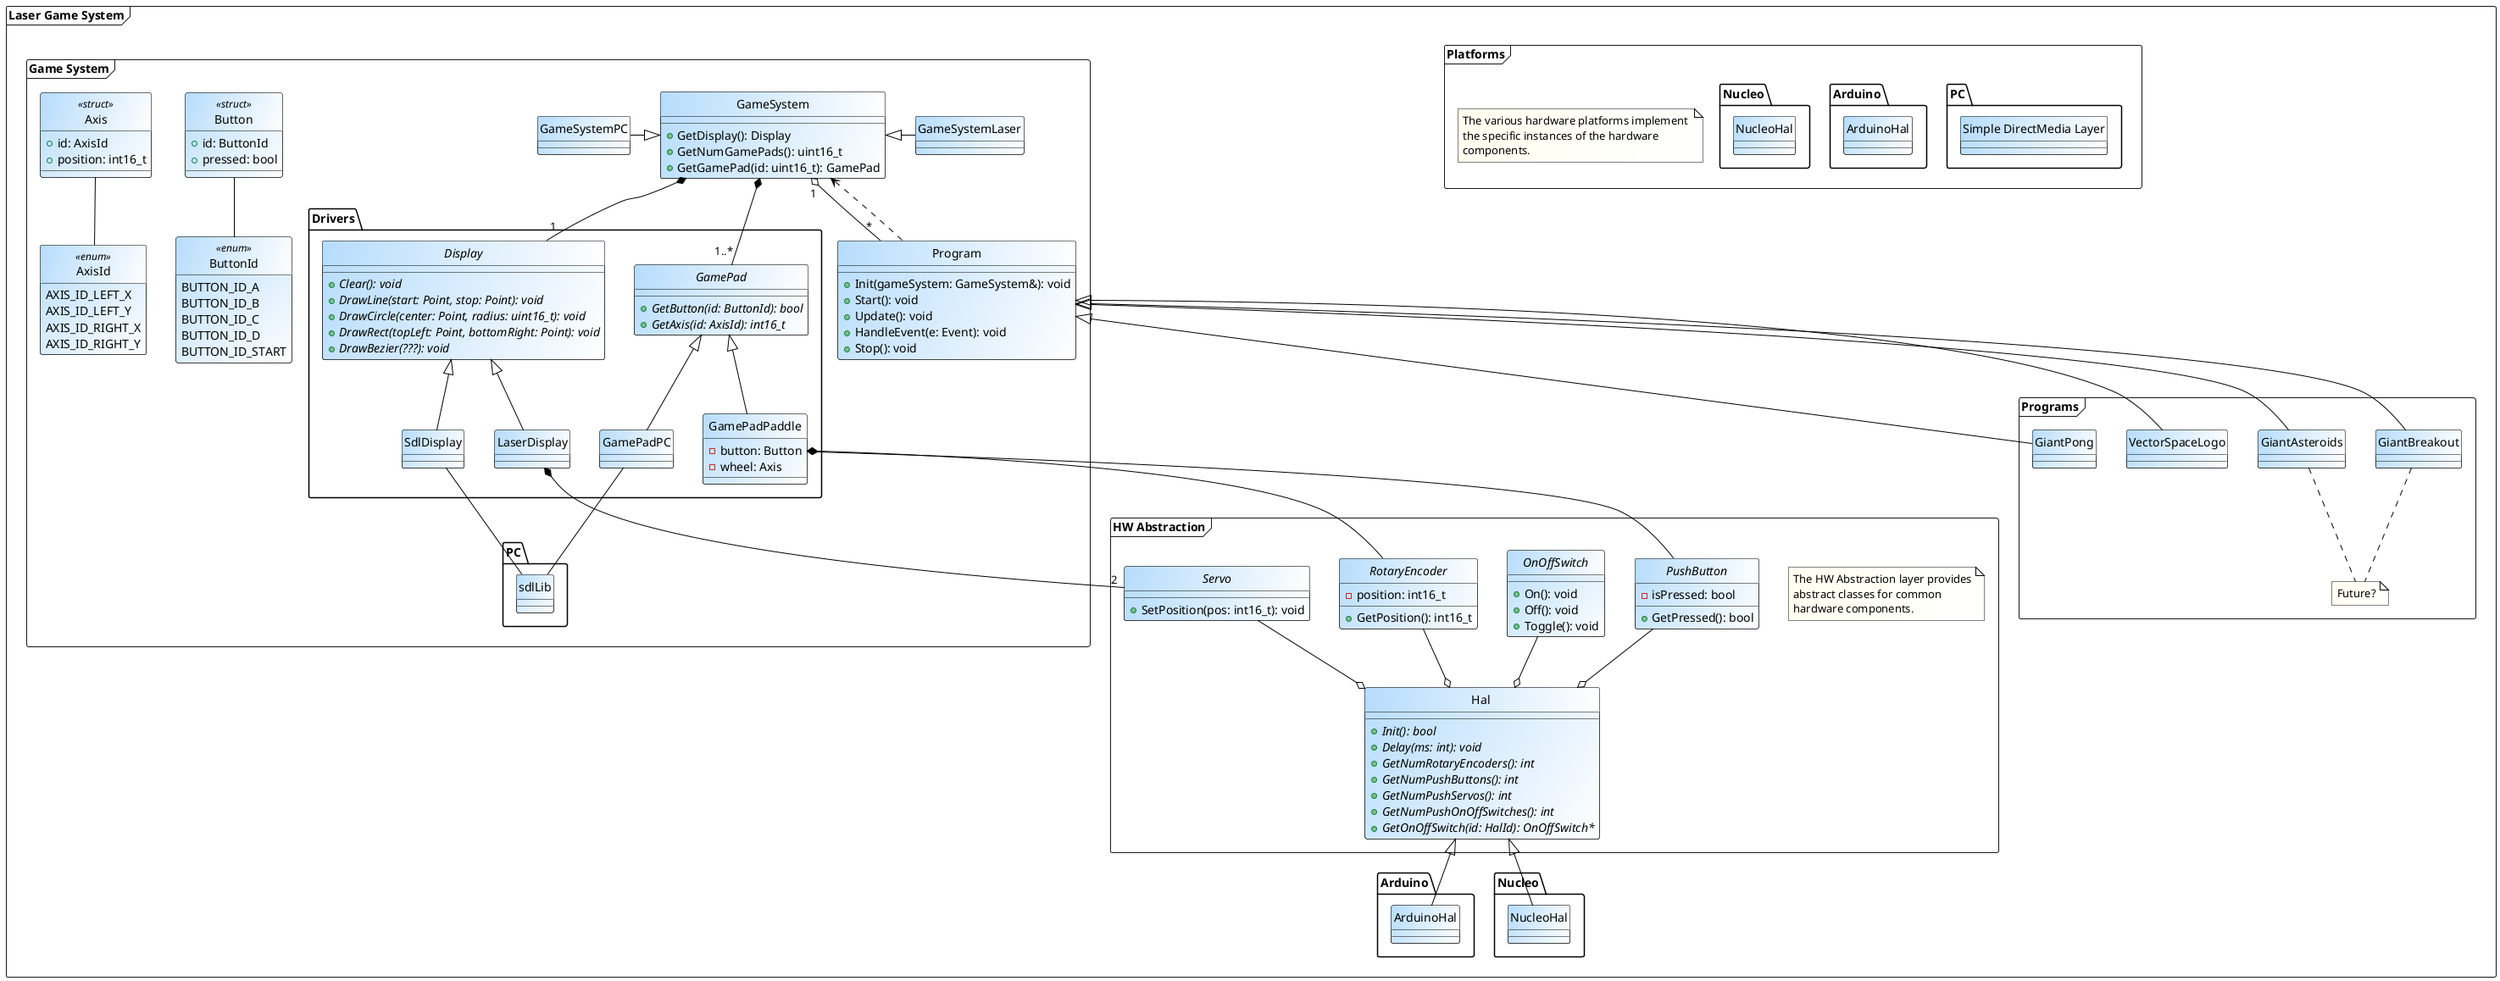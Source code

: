 
@startuml

skinparam class {
   backgroundcolor   #b7ddfc/White
   bordercolor       black
   ArrowColor        black
}

hide enum methods
hide circle

skinparam note {
   backgroundcolor   Ivory/White
   bordercolor       black
}

package "Laser Game System" as laserGameSystem <<Frame>> {

   package "Platforms" <<Frame>> {
      note as platformsNote1
         The various hardware platforms implement 
         the specific instances of the hardware
         components.
      end note

      namespace PC {
         class "Simple DirectMedia Layer" as sdlLib
      }

      namespace Arduino {
         class ArduinoHal
      }

      namespace Nucleo {
         class NucleoHal
      }
   }

   package "HW Abstraction" as hwAbstraction <<Frame>> {
      note as hwAbstractNote1
         The HW Abstraction layer provides
         abstract classes for common
         hardware components.
      end note

      class "<i>RotaryEncoder</i>" as rotaryEncoder {
         - position: int16_t
         + GetPosition(): int16_t
      }

      class "<i>PushButton</i>" as pushButton {
         - isPressed: bool
         + GetPressed(): bool
      }
      
      class "<i>Servo</i>" as servo {
         + SetPosition(pos: int16_t): void
      }
      
      class "<i>OnOffSwitch</i>" as onOffSwitch {
         + On(): void
         + Off(): void
         + Toggle(): void
      }
      
      class "Hal " as Hal{
         + {abstract} Init(): bool
         + {abstract} Delay(ms: int): void
         + {abstract} GetNumRotaryEncoders(): int
         + {abstract} GetNumPushButtons(): int
         + {abstract} GetNumPushServos(): int
         + {abstract} GetNumPushOnOffSwitches(): int
         + {abstract} GetOnOffSwitch(id: HalId): OnOffSwitch*
      }

      onOffSwitch --o Hal
      rotaryEncoder --o Hal
      servo --o Hal
      pushButton --o Hal
   }

   Hal <|-- Arduino.ArduinoHal
   Hal <|-- Nucleo.NucleoHal

   package "Game System" as gameSystem <<Frame>> {
      enum ButtonId <<enum>> {
         BUTTON_ID_A
         BUTTON_ID_B
         BUTTON_ID_C
         BUTTON_ID_D
         BUTTON_ID_START
      }

      enum AxisId <<enum>> {
         AXIS_ID_LEFT_X
         AXIS_ID_LEFT_Y
         AXIS_ID_RIGHT_X
         AXIS_ID_RIGHT_Y
      }

      class Button <<struct>> {
         + id: ButtonId
         + pressed: bool
      }

      Button -- ButtonId

      class Axis <<struct>> {
         + id: AxisId
         + position: int16_t
      }

      Axis -- AxisId

      namespace Drivers {
         class "<i>Display</i>" as display {
            + {abstract} Clear(): void
            + {abstract} DrawLine(start: Point, stop: Point): void
            + {abstract} DrawCircle(center: Point, radius: uint16_t): void
            + {abstract} DrawRect(topLeft: Point, bottomRight: Point): void
            + {abstract} DrawBezier(???): void
         }

         class LaserDisplay {
         }

         class SdlDisplay {
         }

         display <|-- LaserDisplay
         display <|-- SdlDisplay

         class "<i>GamePad</i>" as gamePad {
            + {abstract} GetButton(id: ButtonId): bool
            + {abstract} GetAxis(id: AxisId): int16_t
         }

         class GamePadPaddle {
            - button: Button
            - wheel: Axis
         }
         
         class GamePadPC {
         }

         gamePad <|-- GamePadPaddle
         gamePad <|-- GamePadPC
      }

      class GameSystem {
         + GetDisplay(): Display
         + GetNumGamePads(): uint16_t
         + GetGamePad(id: uint16_t): GamePad
      }

      class Program {
         + Init(gameSystem: GameSystem&): void
         + Start(): void
         + Update(): void
         + HandleEvent(e: Event): void
         + Stop(): void
      }
      
      class GameSystemLaser
      class GameSystemPC

      Drivers.GamePadPaddle *-- rotaryEncoder
      Drivers.GamePadPaddle *-- pushButton
      Drivers.LaserDisplay *-- "2" servo
      
      Drivers.GamePadPC -- PC.sdlLib
      Drivers.SdlDisplay -- PC.sdlLib

      GameSystem *-- "1..*" Drivers.gamePad
      GameSystem *-- "1" Drivers.display
      GameSystem "1" o-- "*" Program
      Program ..> GameSystem
      GameSystem <|-right- GameSystemLaser
      GameSystem <|-left- GameSystemPC
   }

   package "Programs" as programs <<Frame>> {
      class "GiantBreakout" as breakout
      class "GiantAsteroids" as asteroids
      class "VectorSpaceLogo" as logo
      class "GiantPong" as pong
      
      note "Future?" as future
      breakout .. future
      asteroids .. future
   }

   Program <|-- pong
   Program <|-- logo
   Program <|-- breakout
   Program <|-- asteroids
}

@enduml
